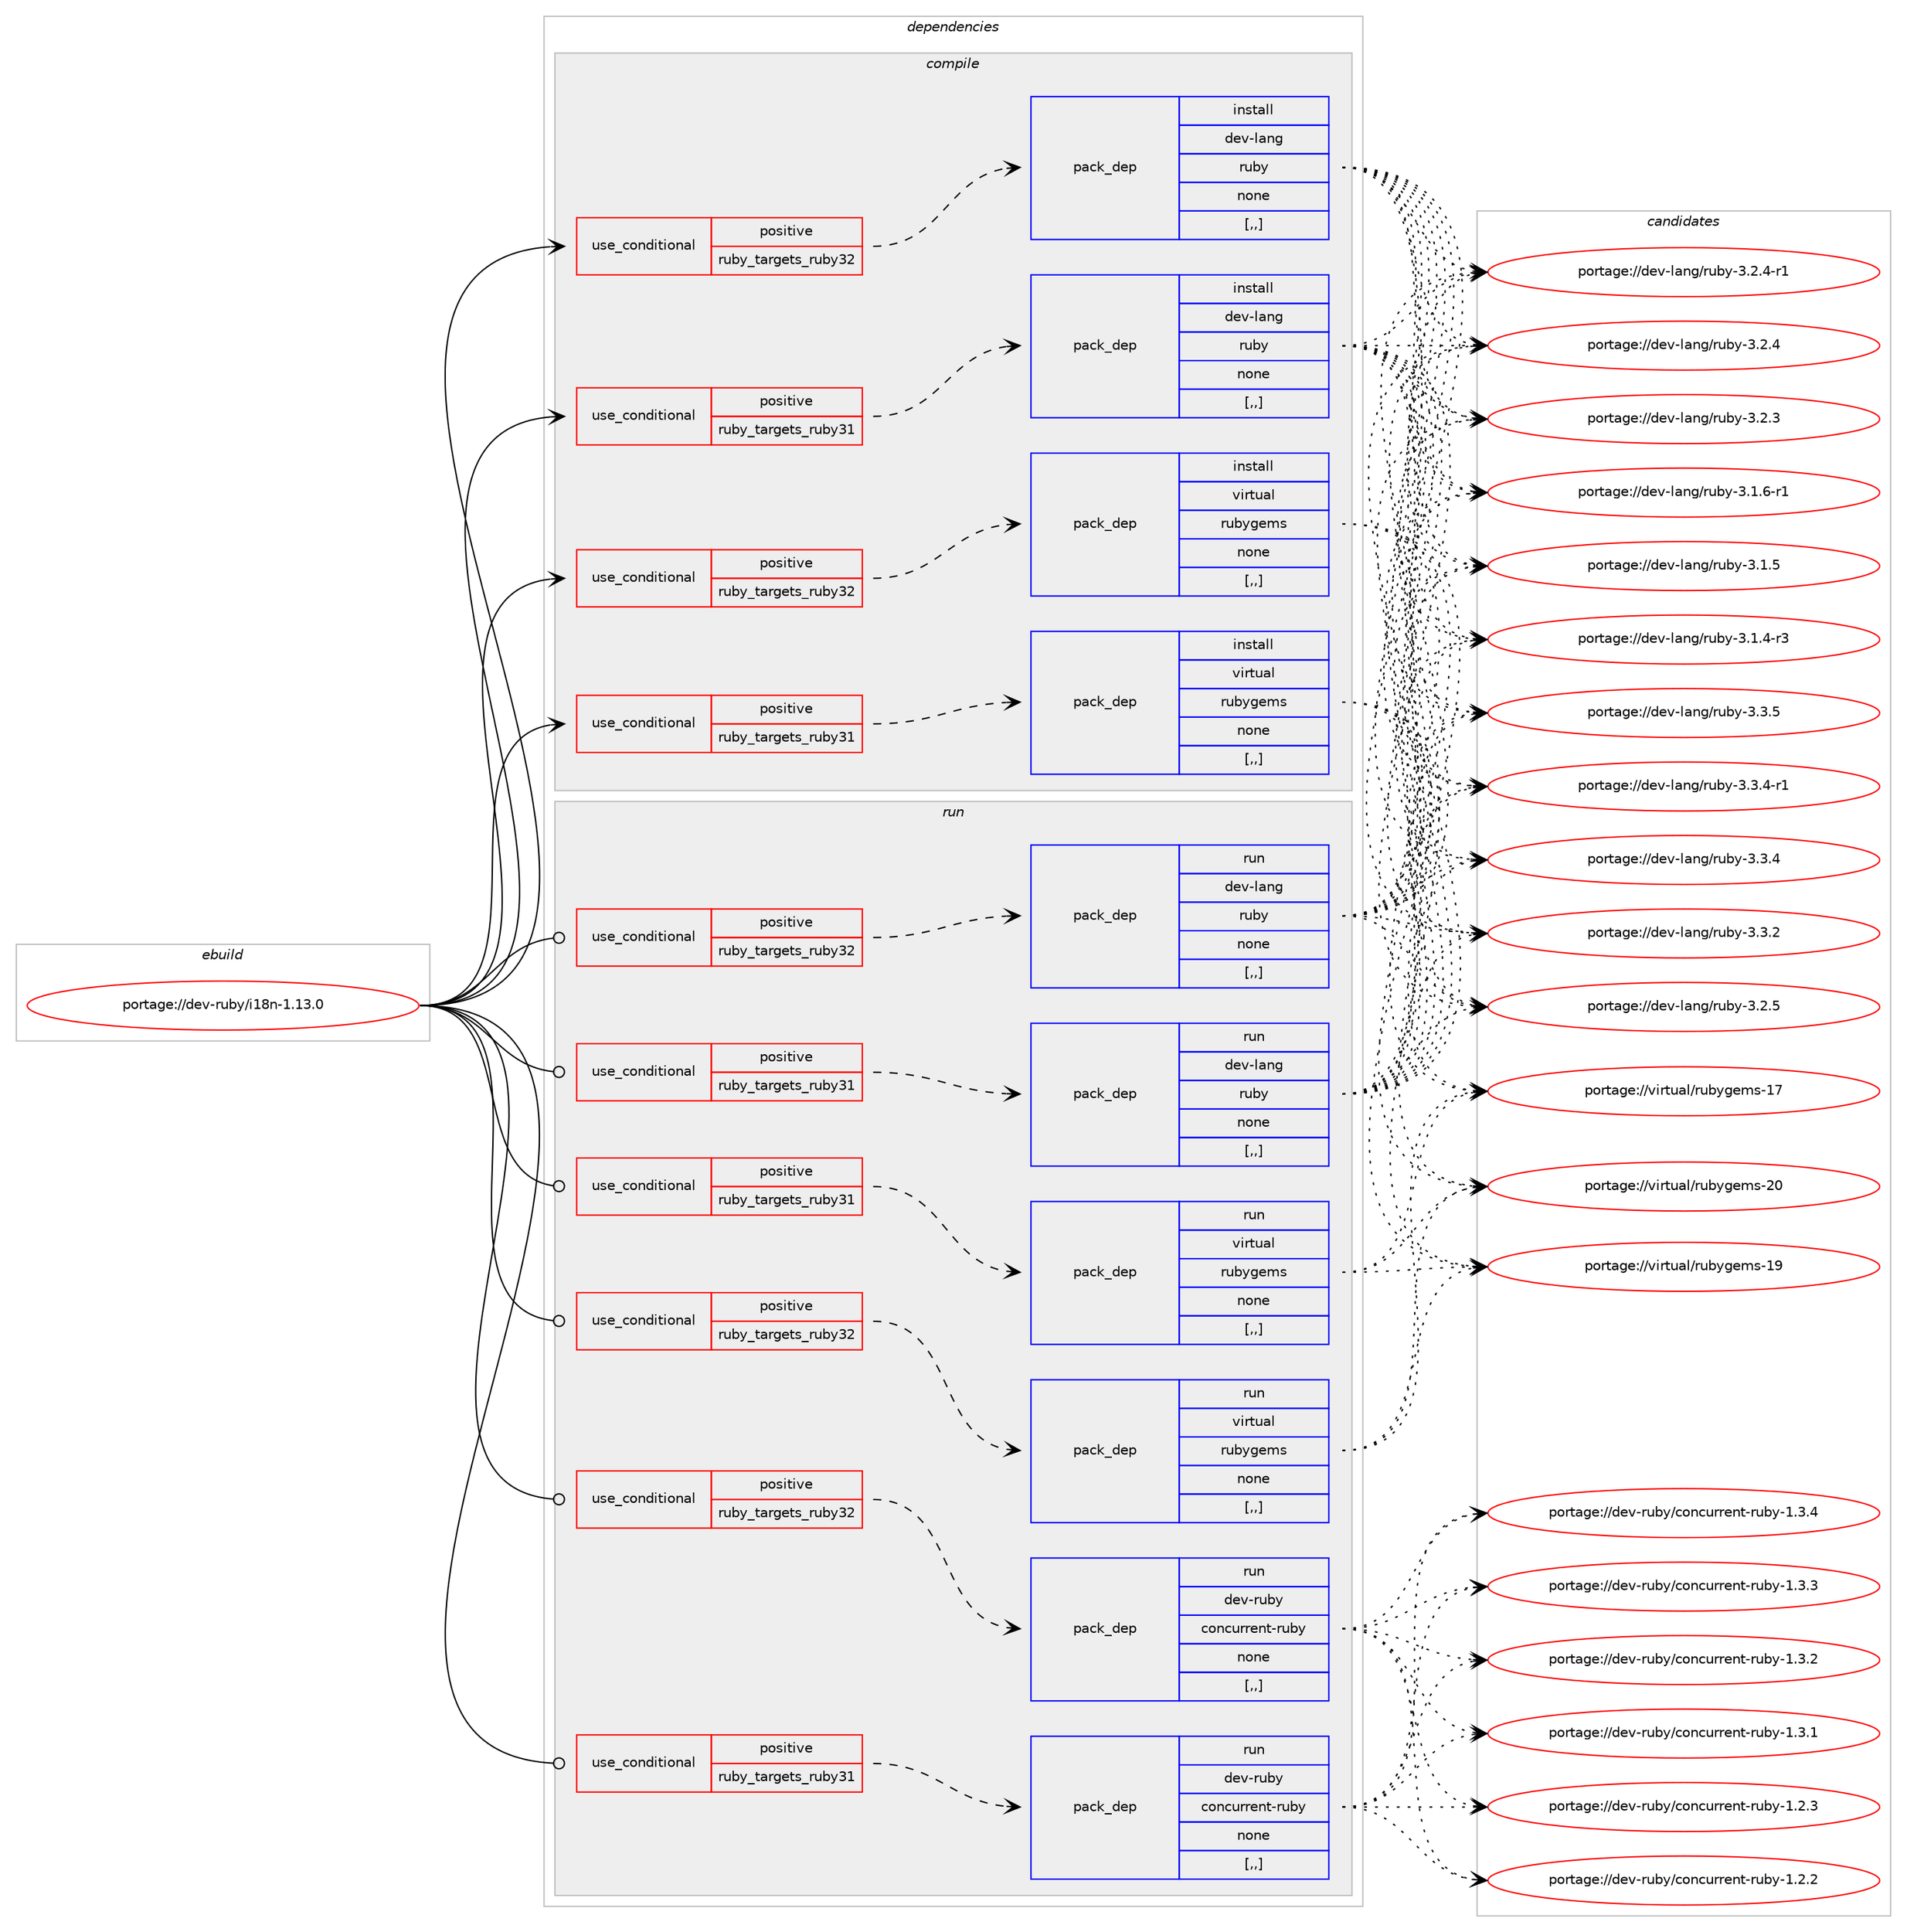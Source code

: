 digraph prolog {

# *************
# Graph options
# *************

newrank=true;
concentrate=true;
compound=true;
graph [rankdir=LR,fontname=Helvetica,fontsize=10,ranksep=1.5];#, ranksep=2.5, nodesep=0.2];
edge  [arrowhead=vee];
node  [fontname=Helvetica,fontsize=10];

# **********
# The ebuild
# **********

subgraph cluster_leftcol {
color=gray;
label=<<i>ebuild</i>>;
id [label="portage://dev-ruby/i18n-1.13.0", color=red, width=4, href="../dev-ruby/i18n-1.13.0.svg"];
}

# ****************
# The dependencies
# ****************

subgraph cluster_midcol {
color=gray;
label=<<i>dependencies</i>>;
subgraph cluster_compile {
fillcolor="#eeeeee";
style=filled;
label=<<i>compile</i>>;
subgraph cond180090 {
dependency682772 [label=<<TABLE BORDER="0" CELLBORDER="1" CELLSPACING="0" CELLPADDING="4"><TR><TD ROWSPAN="3" CELLPADDING="10">use_conditional</TD></TR><TR><TD>positive</TD></TR><TR><TD>ruby_targets_ruby31</TD></TR></TABLE>>, shape=none, color=red];
subgraph pack497759 {
dependency682773 [label=<<TABLE BORDER="0" CELLBORDER="1" CELLSPACING="0" CELLPADDING="4" WIDTH="220"><TR><TD ROWSPAN="6" CELLPADDING="30">pack_dep</TD></TR><TR><TD WIDTH="110">install</TD></TR><TR><TD>dev-lang</TD></TR><TR><TD>ruby</TD></TR><TR><TD>none</TD></TR><TR><TD>[,,]</TD></TR></TABLE>>, shape=none, color=blue];
}
dependency682772:e -> dependency682773:w [weight=20,style="dashed",arrowhead="vee"];
}
id:e -> dependency682772:w [weight=20,style="solid",arrowhead="vee"];
subgraph cond180091 {
dependency682774 [label=<<TABLE BORDER="0" CELLBORDER="1" CELLSPACING="0" CELLPADDING="4"><TR><TD ROWSPAN="3" CELLPADDING="10">use_conditional</TD></TR><TR><TD>positive</TD></TR><TR><TD>ruby_targets_ruby31</TD></TR></TABLE>>, shape=none, color=red];
subgraph pack497760 {
dependency682775 [label=<<TABLE BORDER="0" CELLBORDER="1" CELLSPACING="0" CELLPADDING="4" WIDTH="220"><TR><TD ROWSPAN="6" CELLPADDING="30">pack_dep</TD></TR><TR><TD WIDTH="110">install</TD></TR><TR><TD>virtual</TD></TR><TR><TD>rubygems</TD></TR><TR><TD>none</TD></TR><TR><TD>[,,]</TD></TR></TABLE>>, shape=none, color=blue];
}
dependency682774:e -> dependency682775:w [weight=20,style="dashed",arrowhead="vee"];
}
id:e -> dependency682774:w [weight=20,style="solid",arrowhead="vee"];
subgraph cond180092 {
dependency682776 [label=<<TABLE BORDER="0" CELLBORDER="1" CELLSPACING="0" CELLPADDING="4"><TR><TD ROWSPAN="3" CELLPADDING="10">use_conditional</TD></TR><TR><TD>positive</TD></TR><TR><TD>ruby_targets_ruby32</TD></TR></TABLE>>, shape=none, color=red];
subgraph pack497761 {
dependency682777 [label=<<TABLE BORDER="0" CELLBORDER="1" CELLSPACING="0" CELLPADDING="4" WIDTH="220"><TR><TD ROWSPAN="6" CELLPADDING="30">pack_dep</TD></TR><TR><TD WIDTH="110">install</TD></TR><TR><TD>dev-lang</TD></TR><TR><TD>ruby</TD></TR><TR><TD>none</TD></TR><TR><TD>[,,]</TD></TR></TABLE>>, shape=none, color=blue];
}
dependency682776:e -> dependency682777:w [weight=20,style="dashed",arrowhead="vee"];
}
id:e -> dependency682776:w [weight=20,style="solid",arrowhead="vee"];
subgraph cond180093 {
dependency682778 [label=<<TABLE BORDER="0" CELLBORDER="1" CELLSPACING="0" CELLPADDING="4"><TR><TD ROWSPAN="3" CELLPADDING="10">use_conditional</TD></TR><TR><TD>positive</TD></TR><TR><TD>ruby_targets_ruby32</TD></TR></TABLE>>, shape=none, color=red];
subgraph pack497762 {
dependency682779 [label=<<TABLE BORDER="0" CELLBORDER="1" CELLSPACING="0" CELLPADDING="4" WIDTH="220"><TR><TD ROWSPAN="6" CELLPADDING="30">pack_dep</TD></TR><TR><TD WIDTH="110">install</TD></TR><TR><TD>virtual</TD></TR><TR><TD>rubygems</TD></TR><TR><TD>none</TD></TR><TR><TD>[,,]</TD></TR></TABLE>>, shape=none, color=blue];
}
dependency682778:e -> dependency682779:w [weight=20,style="dashed",arrowhead="vee"];
}
id:e -> dependency682778:w [weight=20,style="solid",arrowhead="vee"];
}
subgraph cluster_compileandrun {
fillcolor="#eeeeee";
style=filled;
label=<<i>compile and run</i>>;
}
subgraph cluster_run {
fillcolor="#eeeeee";
style=filled;
label=<<i>run</i>>;
subgraph cond180094 {
dependency682780 [label=<<TABLE BORDER="0" CELLBORDER="1" CELLSPACING="0" CELLPADDING="4"><TR><TD ROWSPAN="3" CELLPADDING="10">use_conditional</TD></TR><TR><TD>positive</TD></TR><TR><TD>ruby_targets_ruby31</TD></TR></TABLE>>, shape=none, color=red];
subgraph pack497763 {
dependency682781 [label=<<TABLE BORDER="0" CELLBORDER="1" CELLSPACING="0" CELLPADDING="4" WIDTH="220"><TR><TD ROWSPAN="6" CELLPADDING="30">pack_dep</TD></TR><TR><TD WIDTH="110">run</TD></TR><TR><TD>dev-lang</TD></TR><TR><TD>ruby</TD></TR><TR><TD>none</TD></TR><TR><TD>[,,]</TD></TR></TABLE>>, shape=none, color=blue];
}
dependency682780:e -> dependency682781:w [weight=20,style="dashed",arrowhead="vee"];
}
id:e -> dependency682780:w [weight=20,style="solid",arrowhead="odot"];
subgraph cond180095 {
dependency682782 [label=<<TABLE BORDER="0" CELLBORDER="1" CELLSPACING="0" CELLPADDING="4"><TR><TD ROWSPAN="3" CELLPADDING="10">use_conditional</TD></TR><TR><TD>positive</TD></TR><TR><TD>ruby_targets_ruby31</TD></TR></TABLE>>, shape=none, color=red];
subgraph pack497764 {
dependency682783 [label=<<TABLE BORDER="0" CELLBORDER="1" CELLSPACING="0" CELLPADDING="4" WIDTH="220"><TR><TD ROWSPAN="6" CELLPADDING="30">pack_dep</TD></TR><TR><TD WIDTH="110">run</TD></TR><TR><TD>dev-ruby</TD></TR><TR><TD>concurrent-ruby</TD></TR><TR><TD>none</TD></TR><TR><TD>[,,]</TD></TR></TABLE>>, shape=none, color=blue];
}
dependency682782:e -> dependency682783:w [weight=20,style="dashed",arrowhead="vee"];
}
id:e -> dependency682782:w [weight=20,style="solid",arrowhead="odot"];
subgraph cond180096 {
dependency682784 [label=<<TABLE BORDER="0" CELLBORDER="1" CELLSPACING="0" CELLPADDING="4"><TR><TD ROWSPAN="3" CELLPADDING="10">use_conditional</TD></TR><TR><TD>positive</TD></TR><TR><TD>ruby_targets_ruby31</TD></TR></TABLE>>, shape=none, color=red];
subgraph pack497765 {
dependency682785 [label=<<TABLE BORDER="0" CELLBORDER="1" CELLSPACING="0" CELLPADDING="4" WIDTH="220"><TR><TD ROWSPAN="6" CELLPADDING="30">pack_dep</TD></TR><TR><TD WIDTH="110">run</TD></TR><TR><TD>virtual</TD></TR><TR><TD>rubygems</TD></TR><TR><TD>none</TD></TR><TR><TD>[,,]</TD></TR></TABLE>>, shape=none, color=blue];
}
dependency682784:e -> dependency682785:w [weight=20,style="dashed",arrowhead="vee"];
}
id:e -> dependency682784:w [weight=20,style="solid",arrowhead="odot"];
subgraph cond180097 {
dependency682786 [label=<<TABLE BORDER="0" CELLBORDER="1" CELLSPACING="0" CELLPADDING="4"><TR><TD ROWSPAN="3" CELLPADDING="10">use_conditional</TD></TR><TR><TD>positive</TD></TR><TR><TD>ruby_targets_ruby32</TD></TR></TABLE>>, shape=none, color=red];
subgraph pack497766 {
dependency682787 [label=<<TABLE BORDER="0" CELLBORDER="1" CELLSPACING="0" CELLPADDING="4" WIDTH="220"><TR><TD ROWSPAN="6" CELLPADDING="30">pack_dep</TD></TR><TR><TD WIDTH="110">run</TD></TR><TR><TD>dev-lang</TD></TR><TR><TD>ruby</TD></TR><TR><TD>none</TD></TR><TR><TD>[,,]</TD></TR></TABLE>>, shape=none, color=blue];
}
dependency682786:e -> dependency682787:w [weight=20,style="dashed",arrowhead="vee"];
}
id:e -> dependency682786:w [weight=20,style="solid",arrowhead="odot"];
subgraph cond180098 {
dependency682788 [label=<<TABLE BORDER="0" CELLBORDER="1" CELLSPACING="0" CELLPADDING="4"><TR><TD ROWSPAN="3" CELLPADDING="10">use_conditional</TD></TR><TR><TD>positive</TD></TR><TR><TD>ruby_targets_ruby32</TD></TR></TABLE>>, shape=none, color=red];
subgraph pack497767 {
dependency682789 [label=<<TABLE BORDER="0" CELLBORDER="1" CELLSPACING="0" CELLPADDING="4" WIDTH="220"><TR><TD ROWSPAN="6" CELLPADDING="30">pack_dep</TD></TR><TR><TD WIDTH="110">run</TD></TR><TR><TD>dev-ruby</TD></TR><TR><TD>concurrent-ruby</TD></TR><TR><TD>none</TD></TR><TR><TD>[,,]</TD></TR></TABLE>>, shape=none, color=blue];
}
dependency682788:e -> dependency682789:w [weight=20,style="dashed",arrowhead="vee"];
}
id:e -> dependency682788:w [weight=20,style="solid",arrowhead="odot"];
subgraph cond180099 {
dependency682790 [label=<<TABLE BORDER="0" CELLBORDER="1" CELLSPACING="0" CELLPADDING="4"><TR><TD ROWSPAN="3" CELLPADDING="10">use_conditional</TD></TR><TR><TD>positive</TD></TR><TR><TD>ruby_targets_ruby32</TD></TR></TABLE>>, shape=none, color=red];
subgraph pack497768 {
dependency682791 [label=<<TABLE BORDER="0" CELLBORDER="1" CELLSPACING="0" CELLPADDING="4" WIDTH="220"><TR><TD ROWSPAN="6" CELLPADDING="30">pack_dep</TD></TR><TR><TD WIDTH="110">run</TD></TR><TR><TD>virtual</TD></TR><TR><TD>rubygems</TD></TR><TR><TD>none</TD></TR><TR><TD>[,,]</TD></TR></TABLE>>, shape=none, color=blue];
}
dependency682790:e -> dependency682791:w [weight=20,style="dashed",arrowhead="vee"];
}
id:e -> dependency682790:w [weight=20,style="solid",arrowhead="odot"];
}
}

# **************
# The candidates
# **************

subgraph cluster_choices {
rank=same;
color=gray;
label=<<i>candidates</i>>;

subgraph choice497759 {
color=black;
nodesep=1;
choice10010111845108971101034711411798121455146514653 [label="portage://dev-lang/ruby-3.3.5", color=red, width=4,href="../dev-lang/ruby-3.3.5.svg"];
choice100101118451089711010347114117981214551465146524511449 [label="portage://dev-lang/ruby-3.3.4-r1", color=red, width=4,href="../dev-lang/ruby-3.3.4-r1.svg"];
choice10010111845108971101034711411798121455146514652 [label="portage://dev-lang/ruby-3.3.4", color=red, width=4,href="../dev-lang/ruby-3.3.4.svg"];
choice10010111845108971101034711411798121455146514650 [label="portage://dev-lang/ruby-3.3.2", color=red, width=4,href="../dev-lang/ruby-3.3.2.svg"];
choice10010111845108971101034711411798121455146504653 [label="portage://dev-lang/ruby-3.2.5", color=red, width=4,href="../dev-lang/ruby-3.2.5.svg"];
choice100101118451089711010347114117981214551465046524511449 [label="portage://dev-lang/ruby-3.2.4-r1", color=red, width=4,href="../dev-lang/ruby-3.2.4-r1.svg"];
choice10010111845108971101034711411798121455146504652 [label="portage://dev-lang/ruby-3.2.4", color=red, width=4,href="../dev-lang/ruby-3.2.4.svg"];
choice10010111845108971101034711411798121455146504651 [label="portage://dev-lang/ruby-3.2.3", color=red, width=4,href="../dev-lang/ruby-3.2.3.svg"];
choice100101118451089711010347114117981214551464946544511449 [label="portage://dev-lang/ruby-3.1.6-r1", color=red, width=4,href="../dev-lang/ruby-3.1.6-r1.svg"];
choice10010111845108971101034711411798121455146494653 [label="portage://dev-lang/ruby-3.1.5", color=red, width=4,href="../dev-lang/ruby-3.1.5.svg"];
choice100101118451089711010347114117981214551464946524511451 [label="portage://dev-lang/ruby-3.1.4-r3", color=red, width=4,href="../dev-lang/ruby-3.1.4-r3.svg"];
dependency682773:e -> choice10010111845108971101034711411798121455146514653:w [style=dotted,weight="100"];
dependency682773:e -> choice100101118451089711010347114117981214551465146524511449:w [style=dotted,weight="100"];
dependency682773:e -> choice10010111845108971101034711411798121455146514652:w [style=dotted,weight="100"];
dependency682773:e -> choice10010111845108971101034711411798121455146514650:w [style=dotted,weight="100"];
dependency682773:e -> choice10010111845108971101034711411798121455146504653:w [style=dotted,weight="100"];
dependency682773:e -> choice100101118451089711010347114117981214551465046524511449:w [style=dotted,weight="100"];
dependency682773:e -> choice10010111845108971101034711411798121455146504652:w [style=dotted,weight="100"];
dependency682773:e -> choice10010111845108971101034711411798121455146504651:w [style=dotted,weight="100"];
dependency682773:e -> choice100101118451089711010347114117981214551464946544511449:w [style=dotted,weight="100"];
dependency682773:e -> choice10010111845108971101034711411798121455146494653:w [style=dotted,weight="100"];
dependency682773:e -> choice100101118451089711010347114117981214551464946524511451:w [style=dotted,weight="100"];
}
subgraph choice497760 {
color=black;
nodesep=1;
choice118105114116117971084711411798121103101109115455048 [label="portage://virtual/rubygems-20", color=red, width=4,href="../virtual/rubygems-20.svg"];
choice118105114116117971084711411798121103101109115454957 [label="portage://virtual/rubygems-19", color=red, width=4,href="../virtual/rubygems-19.svg"];
choice118105114116117971084711411798121103101109115454955 [label="portage://virtual/rubygems-17", color=red, width=4,href="../virtual/rubygems-17.svg"];
dependency682775:e -> choice118105114116117971084711411798121103101109115455048:w [style=dotted,weight="100"];
dependency682775:e -> choice118105114116117971084711411798121103101109115454957:w [style=dotted,weight="100"];
dependency682775:e -> choice118105114116117971084711411798121103101109115454955:w [style=dotted,weight="100"];
}
subgraph choice497761 {
color=black;
nodesep=1;
choice10010111845108971101034711411798121455146514653 [label="portage://dev-lang/ruby-3.3.5", color=red, width=4,href="../dev-lang/ruby-3.3.5.svg"];
choice100101118451089711010347114117981214551465146524511449 [label="portage://dev-lang/ruby-3.3.4-r1", color=red, width=4,href="../dev-lang/ruby-3.3.4-r1.svg"];
choice10010111845108971101034711411798121455146514652 [label="portage://dev-lang/ruby-3.3.4", color=red, width=4,href="../dev-lang/ruby-3.3.4.svg"];
choice10010111845108971101034711411798121455146514650 [label="portage://dev-lang/ruby-3.3.2", color=red, width=4,href="../dev-lang/ruby-3.3.2.svg"];
choice10010111845108971101034711411798121455146504653 [label="portage://dev-lang/ruby-3.2.5", color=red, width=4,href="../dev-lang/ruby-3.2.5.svg"];
choice100101118451089711010347114117981214551465046524511449 [label="portage://dev-lang/ruby-3.2.4-r1", color=red, width=4,href="../dev-lang/ruby-3.2.4-r1.svg"];
choice10010111845108971101034711411798121455146504652 [label="portage://dev-lang/ruby-3.2.4", color=red, width=4,href="../dev-lang/ruby-3.2.4.svg"];
choice10010111845108971101034711411798121455146504651 [label="portage://dev-lang/ruby-3.2.3", color=red, width=4,href="../dev-lang/ruby-3.2.3.svg"];
choice100101118451089711010347114117981214551464946544511449 [label="portage://dev-lang/ruby-3.1.6-r1", color=red, width=4,href="../dev-lang/ruby-3.1.6-r1.svg"];
choice10010111845108971101034711411798121455146494653 [label="portage://dev-lang/ruby-3.1.5", color=red, width=4,href="../dev-lang/ruby-3.1.5.svg"];
choice100101118451089711010347114117981214551464946524511451 [label="portage://dev-lang/ruby-3.1.4-r3", color=red, width=4,href="../dev-lang/ruby-3.1.4-r3.svg"];
dependency682777:e -> choice10010111845108971101034711411798121455146514653:w [style=dotted,weight="100"];
dependency682777:e -> choice100101118451089711010347114117981214551465146524511449:w [style=dotted,weight="100"];
dependency682777:e -> choice10010111845108971101034711411798121455146514652:w [style=dotted,weight="100"];
dependency682777:e -> choice10010111845108971101034711411798121455146514650:w [style=dotted,weight="100"];
dependency682777:e -> choice10010111845108971101034711411798121455146504653:w [style=dotted,weight="100"];
dependency682777:e -> choice100101118451089711010347114117981214551465046524511449:w [style=dotted,weight="100"];
dependency682777:e -> choice10010111845108971101034711411798121455146504652:w [style=dotted,weight="100"];
dependency682777:e -> choice10010111845108971101034711411798121455146504651:w [style=dotted,weight="100"];
dependency682777:e -> choice100101118451089711010347114117981214551464946544511449:w [style=dotted,weight="100"];
dependency682777:e -> choice10010111845108971101034711411798121455146494653:w [style=dotted,weight="100"];
dependency682777:e -> choice100101118451089711010347114117981214551464946524511451:w [style=dotted,weight="100"];
}
subgraph choice497762 {
color=black;
nodesep=1;
choice118105114116117971084711411798121103101109115455048 [label="portage://virtual/rubygems-20", color=red, width=4,href="../virtual/rubygems-20.svg"];
choice118105114116117971084711411798121103101109115454957 [label="portage://virtual/rubygems-19", color=red, width=4,href="../virtual/rubygems-19.svg"];
choice118105114116117971084711411798121103101109115454955 [label="portage://virtual/rubygems-17", color=red, width=4,href="../virtual/rubygems-17.svg"];
dependency682779:e -> choice118105114116117971084711411798121103101109115455048:w [style=dotted,weight="100"];
dependency682779:e -> choice118105114116117971084711411798121103101109115454957:w [style=dotted,weight="100"];
dependency682779:e -> choice118105114116117971084711411798121103101109115454955:w [style=dotted,weight="100"];
}
subgraph choice497763 {
color=black;
nodesep=1;
choice10010111845108971101034711411798121455146514653 [label="portage://dev-lang/ruby-3.3.5", color=red, width=4,href="../dev-lang/ruby-3.3.5.svg"];
choice100101118451089711010347114117981214551465146524511449 [label="portage://dev-lang/ruby-3.3.4-r1", color=red, width=4,href="../dev-lang/ruby-3.3.4-r1.svg"];
choice10010111845108971101034711411798121455146514652 [label="portage://dev-lang/ruby-3.3.4", color=red, width=4,href="../dev-lang/ruby-3.3.4.svg"];
choice10010111845108971101034711411798121455146514650 [label="portage://dev-lang/ruby-3.3.2", color=red, width=4,href="../dev-lang/ruby-3.3.2.svg"];
choice10010111845108971101034711411798121455146504653 [label="portage://dev-lang/ruby-3.2.5", color=red, width=4,href="../dev-lang/ruby-3.2.5.svg"];
choice100101118451089711010347114117981214551465046524511449 [label="portage://dev-lang/ruby-3.2.4-r1", color=red, width=4,href="../dev-lang/ruby-3.2.4-r1.svg"];
choice10010111845108971101034711411798121455146504652 [label="portage://dev-lang/ruby-3.2.4", color=red, width=4,href="../dev-lang/ruby-3.2.4.svg"];
choice10010111845108971101034711411798121455146504651 [label="portage://dev-lang/ruby-3.2.3", color=red, width=4,href="../dev-lang/ruby-3.2.3.svg"];
choice100101118451089711010347114117981214551464946544511449 [label="portage://dev-lang/ruby-3.1.6-r1", color=red, width=4,href="../dev-lang/ruby-3.1.6-r1.svg"];
choice10010111845108971101034711411798121455146494653 [label="portage://dev-lang/ruby-3.1.5", color=red, width=4,href="../dev-lang/ruby-3.1.5.svg"];
choice100101118451089711010347114117981214551464946524511451 [label="portage://dev-lang/ruby-3.1.4-r3", color=red, width=4,href="../dev-lang/ruby-3.1.4-r3.svg"];
dependency682781:e -> choice10010111845108971101034711411798121455146514653:w [style=dotted,weight="100"];
dependency682781:e -> choice100101118451089711010347114117981214551465146524511449:w [style=dotted,weight="100"];
dependency682781:e -> choice10010111845108971101034711411798121455146514652:w [style=dotted,weight="100"];
dependency682781:e -> choice10010111845108971101034711411798121455146514650:w [style=dotted,weight="100"];
dependency682781:e -> choice10010111845108971101034711411798121455146504653:w [style=dotted,weight="100"];
dependency682781:e -> choice100101118451089711010347114117981214551465046524511449:w [style=dotted,weight="100"];
dependency682781:e -> choice10010111845108971101034711411798121455146504652:w [style=dotted,weight="100"];
dependency682781:e -> choice10010111845108971101034711411798121455146504651:w [style=dotted,weight="100"];
dependency682781:e -> choice100101118451089711010347114117981214551464946544511449:w [style=dotted,weight="100"];
dependency682781:e -> choice10010111845108971101034711411798121455146494653:w [style=dotted,weight="100"];
dependency682781:e -> choice100101118451089711010347114117981214551464946524511451:w [style=dotted,weight="100"];
}
subgraph choice497764 {
color=black;
nodesep=1;
choice10010111845114117981214799111110991171141141011101164511411798121454946514652 [label="portage://dev-ruby/concurrent-ruby-1.3.4", color=red, width=4,href="../dev-ruby/concurrent-ruby-1.3.4.svg"];
choice10010111845114117981214799111110991171141141011101164511411798121454946514651 [label="portage://dev-ruby/concurrent-ruby-1.3.3", color=red, width=4,href="../dev-ruby/concurrent-ruby-1.3.3.svg"];
choice10010111845114117981214799111110991171141141011101164511411798121454946514650 [label="portage://dev-ruby/concurrent-ruby-1.3.2", color=red, width=4,href="../dev-ruby/concurrent-ruby-1.3.2.svg"];
choice10010111845114117981214799111110991171141141011101164511411798121454946514649 [label="portage://dev-ruby/concurrent-ruby-1.3.1", color=red, width=4,href="../dev-ruby/concurrent-ruby-1.3.1.svg"];
choice10010111845114117981214799111110991171141141011101164511411798121454946504651 [label="portage://dev-ruby/concurrent-ruby-1.2.3", color=red, width=4,href="../dev-ruby/concurrent-ruby-1.2.3.svg"];
choice10010111845114117981214799111110991171141141011101164511411798121454946504650 [label="portage://dev-ruby/concurrent-ruby-1.2.2", color=red, width=4,href="../dev-ruby/concurrent-ruby-1.2.2.svg"];
dependency682783:e -> choice10010111845114117981214799111110991171141141011101164511411798121454946514652:w [style=dotted,weight="100"];
dependency682783:e -> choice10010111845114117981214799111110991171141141011101164511411798121454946514651:w [style=dotted,weight="100"];
dependency682783:e -> choice10010111845114117981214799111110991171141141011101164511411798121454946514650:w [style=dotted,weight="100"];
dependency682783:e -> choice10010111845114117981214799111110991171141141011101164511411798121454946514649:w [style=dotted,weight="100"];
dependency682783:e -> choice10010111845114117981214799111110991171141141011101164511411798121454946504651:w [style=dotted,weight="100"];
dependency682783:e -> choice10010111845114117981214799111110991171141141011101164511411798121454946504650:w [style=dotted,weight="100"];
}
subgraph choice497765 {
color=black;
nodesep=1;
choice118105114116117971084711411798121103101109115455048 [label="portage://virtual/rubygems-20", color=red, width=4,href="../virtual/rubygems-20.svg"];
choice118105114116117971084711411798121103101109115454957 [label="portage://virtual/rubygems-19", color=red, width=4,href="../virtual/rubygems-19.svg"];
choice118105114116117971084711411798121103101109115454955 [label="portage://virtual/rubygems-17", color=red, width=4,href="../virtual/rubygems-17.svg"];
dependency682785:e -> choice118105114116117971084711411798121103101109115455048:w [style=dotted,weight="100"];
dependency682785:e -> choice118105114116117971084711411798121103101109115454957:w [style=dotted,weight="100"];
dependency682785:e -> choice118105114116117971084711411798121103101109115454955:w [style=dotted,weight="100"];
}
subgraph choice497766 {
color=black;
nodesep=1;
choice10010111845108971101034711411798121455146514653 [label="portage://dev-lang/ruby-3.3.5", color=red, width=4,href="../dev-lang/ruby-3.3.5.svg"];
choice100101118451089711010347114117981214551465146524511449 [label="portage://dev-lang/ruby-3.3.4-r1", color=red, width=4,href="../dev-lang/ruby-3.3.4-r1.svg"];
choice10010111845108971101034711411798121455146514652 [label="portage://dev-lang/ruby-3.3.4", color=red, width=4,href="../dev-lang/ruby-3.3.4.svg"];
choice10010111845108971101034711411798121455146514650 [label="portage://dev-lang/ruby-3.3.2", color=red, width=4,href="../dev-lang/ruby-3.3.2.svg"];
choice10010111845108971101034711411798121455146504653 [label="portage://dev-lang/ruby-3.2.5", color=red, width=4,href="../dev-lang/ruby-3.2.5.svg"];
choice100101118451089711010347114117981214551465046524511449 [label="portage://dev-lang/ruby-3.2.4-r1", color=red, width=4,href="../dev-lang/ruby-3.2.4-r1.svg"];
choice10010111845108971101034711411798121455146504652 [label="portage://dev-lang/ruby-3.2.4", color=red, width=4,href="../dev-lang/ruby-3.2.4.svg"];
choice10010111845108971101034711411798121455146504651 [label="portage://dev-lang/ruby-3.2.3", color=red, width=4,href="../dev-lang/ruby-3.2.3.svg"];
choice100101118451089711010347114117981214551464946544511449 [label="portage://dev-lang/ruby-3.1.6-r1", color=red, width=4,href="../dev-lang/ruby-3.1.6-r1.svg"];
choice10010111845108971101034711411798121455146494653 [label="portage://dev-lang/ruby-3.1.5", color=red, width=4,href="../dev-lang/ruby-3.1.5.svg"];
choice100101118451089711010347114117981214551464946524511451 [label="portage://dev-lang/ruby-3.1.4-r3", color=red, width=4,href="../dev-lang/ruby-3.1.4-r3.svg"];
dependency682787:e -> choice10010111845108971101034711411798121455146514653:w [style=dotted,weight="100"];
dependency682787:e -> choice100101118451089711010347114117981214551465146524511449:w [style=dotted,weight="100"];
dependency682787:e -> choice10010111845108971101034711411798121455146514652:w [style=dotted,weight="100"];
dependency682787:e -> choice10010111845108971101034711411798121455146514650:w [style=dotted,weight="100"];
dependency682787:e -> choice10010111845108971101034711411798121455146504653:w [style=dotted,weight="100"];
dependency682787:e -> choice100101118451089711010347114117981214551465046524511449:w [style=dotted,weight="100"];
dependency682787:e -> choice10010111845108971101034711411798121455146504652:w [style=dotted,weight="100"];
dependency682787:e -> choice10010111845108971101034711411798121455146504651:w [style=dotted,weight="100"];
dependency682787:e -> choice100101118451089711010347114117981214551464946544511449:w [style=dotted,weight="100"];
dependency682787:e -> choice10010111845108971101034711411798121455146494653:w [style=dotted,weight="100"];
dependency682787:e -> choice100101118451089711010347114117981214551464946524511451:w [style=dotted,weight="100"];
}
subgraph choice497767 {
color=black;
nodesep=1;
choice10010111845114117981214799111110991171141141011101164511411798121454946514652 [label="portage://dev-ruby/concurrent-ruby-1.3.4", color=red, width=4,href="../dev-ruby/concurrent-ruby-1.3.4.svg"];
choice10010111845114117981214799111110991171141141011101164511411798121454946514651 [label="portage://dev-ruby/concurrent-ruby-1.3.3", color=red, width=4,href="../dev-ruby/concurrent-ruby-1.3.3.svg"];
choice10010111845114117981214799111110991171141141011101164511411798121454946514650 [label="portage://dev-ruby/concurrent-ruby-1.3.2", color=red, width=4,href="../dev-ruby/concurrent-ruby-1.3.2.svg"];
choice10010111845114117981214799111110991171141141011101164511411798121454946514649 [label="portage://dev-ruby/concurrent-ruby-1.3.1", color=red, width=4,href="../dev-ruby/concurrent-ruby-1.3.1.svg"];
choice10010111845114117981214799111110991171141141011101164511411798121454946504651 [label="portage://dev-ruby/concurrent-ruby-1.2.3", color=red, width=4,href="../dev-ruby/concurrent-ruby-1.2.3.svg"];
choice10010111845114117981214799111110991171141141011101164511411798121454946504650 [label="portage://dev-ruby/concurrent-ruby-1.2.2", color=red, width=4,href="../dev-ruby/concurrent-ruby-1.2.2.svg"];
dependency682789:e -> choice10010111845114117981214799111110991171141141011101164511411798121454946514652:w [style=dotted,weight="100"];
dependency682789:e -> choice10010111845114117981214799111110991171141141011101164511411798121454946514651:w [style=dotted,weight="100"];
dependency682789:e -> choice10010111845114117981214799111110991171141141011101164511411798121454946514650:w [style=dotted,weight="100"];
dependency682789:e -> choice10010111845114117981214799111110991171141141011101164511411798121454946514649:w [style=dotted,weight="100"];
dependency682789:e -> choice10010111845114117981214799111110991171141141011101164511411798121454946504651:w [style=dotted,weight="100"];
dependency682789:e -> choice10010111845114117981214799111110991171141141011101164511411798121454946504650:w [style=dotted,weight="100"];
}
subgraph choice497768 {
color=black;
nodesep=1;
choice118105114116117971084711411798121103101109115455048 [label="portage://virtual/rubygems-20", color=red, width=4,href="../virtual/rubygems-20.svg"];
choice118105114116117971084711411798121103101109115454957 [label="portage://virtual/rubygems-19", color=red, width=4,href="../virtual/rubygems-19.svg"];
choice118105114116117971084711411798121103101109115454955 [label="portage://virtual/rubygems-17", color=red, width=4,href="../virtual/rubygems-17.svg"];
dependency682791:e -> choice118105114116117971084711411798121103101109115455048:w [style=dotted,weight="100"];
dependency682791:e -> choice118105114116117971084711411798121103101109115454957:w [style=dotted,weight="100"];
dependency682791:e -> choice118105114116117971084711411798121103101109115454955:w [style=dotted,weight="100"];
}
}

}
